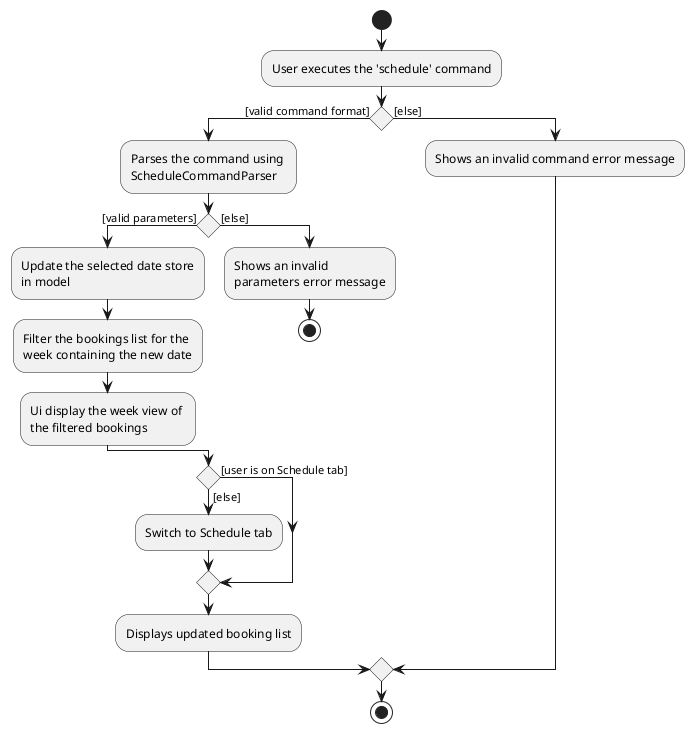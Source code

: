 @startuml
start
:User executes the 'schedule' command;

'Since the beta syntax does not support placing the condition outside the
'diamond we place it as the true branch instead.

if () then ([valid command format])
    :Parses the command using \nScheduleCommandParser;
    if () then ([valid parameters])
        :Update the selected date store\nin model;
        :Filter the bookings list for the \nweek containing the new date;
        :Ui display the week view of \nthe filtered bookings;
    else ([else])
        :Shows an invalid \nparameters error message;
        stop
    endif
    if () then ([user is on Schedule tab])
    else ([else])
        :Switch to Schedule tab;
    endif
    :Displays updated booking list;
else ([else])
    :Shows an invalid command error message;
endif
stop
@enduml
